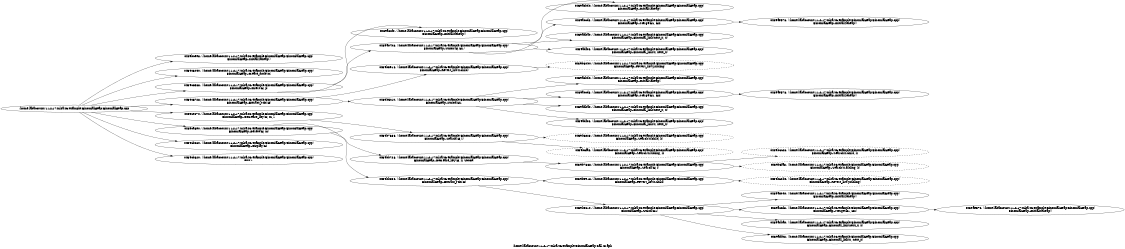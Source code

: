 digraph "/home/labaccount/11-2-17/mlsa/IG/example/BinomialHeap Call Graph" {
	graph [dpi=300
		rankdir=LR
		size="7.5, 10"
		label="/home/labaccount/11-2-17/mlsa/IG/example/BinomialHeap Call Graph"
	];

	Node0x459022825 [shape=oval, label="/home/labaccount/11-2-17/mlsa/IG/example/BinomialHeap/BinomialHeap.cpp"];
	Node0x954481879 [shape=oval, label="0x39bcee8. (/home/labaccount/11-2-17/mlsa/IG/example/BinomialHeap/BinomialHeap.cpp)\nBinomialHeap::Initializeheap()"];
	Node0x459022825 -> Node0x954481879;
	Node0x832069798 [shape=oval, label="0x39c6440. (/home/labaccount/11-2-17/mlsa/IG/example/BinomialHeap/BinomialHeap.cpp)\nBinomialHeap::Create_node(m)"];
	Node0x459022825 -> Node0x832069798;
	Node0x837825941 [shape=oval, label="0x39c6588. (/home/labaccount/11-2-17/mlsa/IG/example/BinomialHeap/BinomialHeap.cpp)\nBinomialHeap::Insert(H, p)"];
	Node0x459022825 -> Node0x837825941;
	Node0x670512898 [shape=oval, label="0x39c6728. (/home/labaccount/11-2-17/mlsa/IG/example/BinomialHeap/BinomialHeap.cpp)\nBinomialHeap::Extract_Min(H)"];
	Node0x459022825 -> Node0x670512898;
	Node0x752469575 [shape=oval, label="0x39c9c70. (/home/labaccount/11-2-17/mlsa/IG/example/BinomialHeap/BinomialHeap.cpp)\nBinomialHeap::Decrease_key(H, m, l)"];
	Node0x459022825 -> Node0x752469575;
	Node0x393485946 [shape=oval, label="0x39ca6e0. (/home/labaccount/11-2-17/mlsa/IG/example/BinomialHeap/BinomialHeap.cpp)\nBinomialHeap::Delete(H, m)"];
	Node0x459022825 -> Node0x393485946;
	Node0x905965690 [shape=oval, label="0x39cb660. (/home/labaccount/11-2-17/mlsa/IG/example/BinomialHeap/BinomialHeap.cpp)\nBinomialHeap::Display(H)"];
	Node0x459022825 -> Node0x905965690;
	Node0x642084433 [shape=oval, label="0x39cb820. (/home/labaccount/11-2-17/mlsa/IG/example/BinomialHeap/BinomialHeap.cpp)\nexit(1)"];
	Node0x459022825 -> Node0x642084433;
	Node0x109309076 [shape=oval, label="0x39ac2f0. (/home/labaccount/11-2-17/mlsa/IG/example/BinomialHeap/BinomialHeap.cpp)\nBinomialHeap::Initializeheap()"];
	Node0x837825941 -> Node0x109309076;
	Node0x658434204 [shape=oval, label="0x39ac7b8. (/home/labaccount/11-2-17/mlsa/IG/example/BinomialHeap/BinomialHeap.cpp)\nBinomialHeap::Union(H, H1)"];
	Node0x837825941 -> Node0x658434204;
	Node0x487324310 [shape=oval, label="0x39b5918. (/home/labaccount/11-2-17/mlsa/IG/example/BinomialHeap/BinomialHeap.cpp)\nBinomialHeap::Revert_list(x.child)"];
	Node0x670512898 -> Node0x487324310;
	Node0x185925480 [shape=oval, label="0x39b5c10. (/home/labaccount/11-2-17/mlsa/IG/example/BinomialHeap/BinomialHeap.cpp)\nBinomialHeap::Union(H1)"];
	Node0x670512898 -> Node0x185925480;
	Node0x378794567 [shape=oval, label="0x39b7688. (/home/labaccount/11-2-17/mlsa/IG/example/BinomialHeap/BinomialHeap.cpp)\nBinomialHeap::Search(H, i)"];
	Node0x752469575 -> Node0x378794567;
	Node0x367333396 [shape=oval, label="0x39bb728. (/home/labaccount/11-2-17/mlsa/IG/example/BinomialHeap/BinomialHeap.cpp)\nBinomialHeap::Decrease_key(H, k, UNOP)"];
	Node0x393485946 -> Node0x367333396;
	Node0x142831228 [shape=oval, label="0x39bb838. (/home/labaccount/11-2-17/mlsa/IG/example/BinomialHeap/BinomialHeap.cpp)\nBinomialHeap::Extract_Min(H)"];
	Node0x393485946 -> Node0x142831228;
	Node0x147358516 [shape=oval, label="0x39acbd0. (/home/labaccount/11-2-17/mlsa/IG/example/BinomialHeap/BinomialHeap.cpp)\nBinomialHeap::Initializeheap()"];
	Node0x658434204 -> Node0x147358516;
	Node0x626780852 [shape=oval, label="0x39accd8. (/home/labaccount/11-2-17/mlsa/IG/example/BinomialHeap/BinomialHeap.cpp)\nBinomialHeap::Merge(H1, H2)"];
	Node0x658434204 -> Node0x626780852;
	Node0x992900274 [shape=oval, label="0x39adba0. (/home/labaccount/11-2-17/mlsa/IG/example/BinomialHeap/BinomialHeap.cpp)\nBinomialHeap::Binomial_link(next_x, x)"];
	Node0x658434204 -> Node0x992900274;
	Node0x176247945 [shape=oval, label="0x39adf08. (/home/labaccount/11-2-17/mlsa/IG/example/BinomialHeap/BinomialHeap.cpp)\nBinomialHeap::Binomial_link(x, next_x)"];
	Node0x658434204 -> Node0x176247945;
	Node0x142340650 [shape=oval, style=dashed, label="0x39b60b0. (/home/labaccount/11-2-17/mlsa/IG/example/BinomialHeap/BinomialHeap.cpp)\nBinomialHeap::Revert_list(y.sibling)"];
	Node0x487324310 -> Node0x142340650;
	Node0x739106800 [shape=oval, label="0x39acbd0. (/home/labaccount/11-2-17/mlsa/IG/example/BinomialHeap/BinomialHeap.cpp)\nBinomialHeap::Initializeheap()"];
	Node0x185925480 -> Node0x739106800;
	Node0x342055376 [shape=oval, label="0x39accd8. (/home/labaccount/11-2-17/mlsa/IG/example/BinomialHeap/BinomialHeap.cpp)\nBinomialHeap::Merge(H1, H2)"];
	Node0x185925480 -> Node0x342055376;
	Node0x961716872 [shape=oval, label="0x39adba0. (/home/labaccount/11-2-17/mlsa/IG/example/BinomialHeap/BinomialHeap.cpp)\nBinomialHeap::Binomial_link(next_x, x)"];
	Node0x185925480 -> Node0x961716872;
	Node0x616644813 [shape=oval, label="0x39adf08. (/home/labaccount/11-2-17/mlsa/IG/example/BinomialHeap/BinomialHeap.cpp)\nBinomialHeap::Binomial_link(x, next_x)"];
	Node0x185925480 -> Node0x616644813;
	Node0x892129093 [shape=oval, style=dashed, label="0x39b6c28. (/home/labaccount/11-2-17/mlsa/IG/example/BinomialHeap/BinomialHeap.cpp)\nBinomialHeap::Search(x.child, k)"];
	Node0x378794567 -> Node0x892129093;
	Node0x594780541 [shape=oval, style=dashed, label="0x39b6fa8. (/home/labaccount/11-2-17/mlsa/IG/example/BinomialHeap/BinomialHeap.cpp)\nBinomialHeap::Search(x.sibling, k)"];
	Node0x378794567 -> Node0x594780541;
	Node0x704604599 [shape=oval, label="0x39b7688. (/home/labaccount/11-2-17/mlsa/IG/example/BinomialHeap/BinomialHeap.cpp)\nBinomialHeap::Search(H, i)"];
	Node0x367333396 -> Node0x704604599;
	Node0x524207921 [shape=oval, label="0x39b5918. (/home/labaccount/11-2-17/mlsa/IG/example/BinomialHeap/BinomialHeap.cpp)\nBinomialHeap::Revert_list(x.child)"];
	Node0x142831228 -> Node0x524207921;
	Node0x427091400 [shape=oval, label="0x39b5c10. (/home/labaccount/11-2-17/mlsa/IG/example/BinomialHeap/BinomialHeap.cpp)\nBinomialHeap::Union(H1)"];
	Node0x142831228 -> Node0x427091400;
	Node0x421466743 [shape=oval, label="0x39ae578. (/home/labaccount/11-2-17/mlsa/IG/example/BinomialHeap/BinomialHeap.cpp)\nBinomialHeap::Initializeheap()"];
	Node0x626780852 -> Node0x421466743;
	Node0x179970129 [shape=oval, label="0x39ae578. (/home/labaccount/11-2-17/mlsa/IG/example/BinomialHeap/BinomialHeap.cpp)\nBinomialHeap::Initializeheap()"];
	Node0x342055376 -> Node0x179970129;
	Node0x946193571 [shape=oval, style=dashed, label="0x39b6c28. (/home/labaccount/11-2-17/mlsa/IG/example/BinomialHeap/BinomialHeap.cpp)\nBinomialHeap::Search(x.child, k)"];
	Node0x704604599 -> Node0x946193571;
	Node0x179351515 [shape=oval, style=dashed, label="0x39b6fa8. (/home/labaccount/11-2-17/mlsa/IG/example/BinomialHeap/BinomialHeap.cpp)\nBinomialHeap::Search(x.sibling, k)"];
	Node0x704604599 -> Node0x179351515;
	Node0x615557335 [shape=oval, style=dashed, label="0x39b60b0. (/home/labaccount/11-2-17/mlsa/IG/example/BinomialHeap/BinomialHeap.cpp)\nBinomialHeap::Revert_list(y.sibling)"];
	Node0x524207921 -> Node0x615557335;
	Node0x199535578 [shape=oval, label="0x39acbd0. (/home/labaccount/11-2-17/mlsa/IG/example/BinomialHeap/BinomialHeap.cpp)\nBinomialHeap::Initializeheap()"];
	Node0x427091400 -> Node0x199535578;
	Node0x188462471 [shape=oval, label="0x39accd8. (/home/labaccount/11-2-17/mlsa/IG/example/BinomialHeap/BinomialHeap.cpp)\nBinomialHeap::Merge(H1, H2)"];
	Node0x427091400 -> Node0x188462471;
	Node0x301761863 [shape=oval, label="0x39adba0. (/home/labaccount/11-2-17/mlsa/IG/example/BinomialHeap/BinomialHeap.cpp)\nBinomialHeap::Binomial_link(next_x, x)"];
	Node0x427091400 -> Node0x301761863;
	Node0x477256508 [shape=oval, label="0x39adf08. (/home/labaccount/11-2-17/mlsa/IG/example/BinomialHeap/BinomialHeap.cpp)\nBinomialHeap::Binomial_link(x, next_x)"];
	Node0x427091400 -> Node0x477256508;
	Node0x961269835 [shape=oval, label="0x39ae578. (/home/labaccount/11-2-17/mlsa/IG/example/BinomialHeap/BinomialHeap.cpp)\nBinomialHeap::Initializeheap()"];
	Node0x188462471 -> Node0x961269835;
}